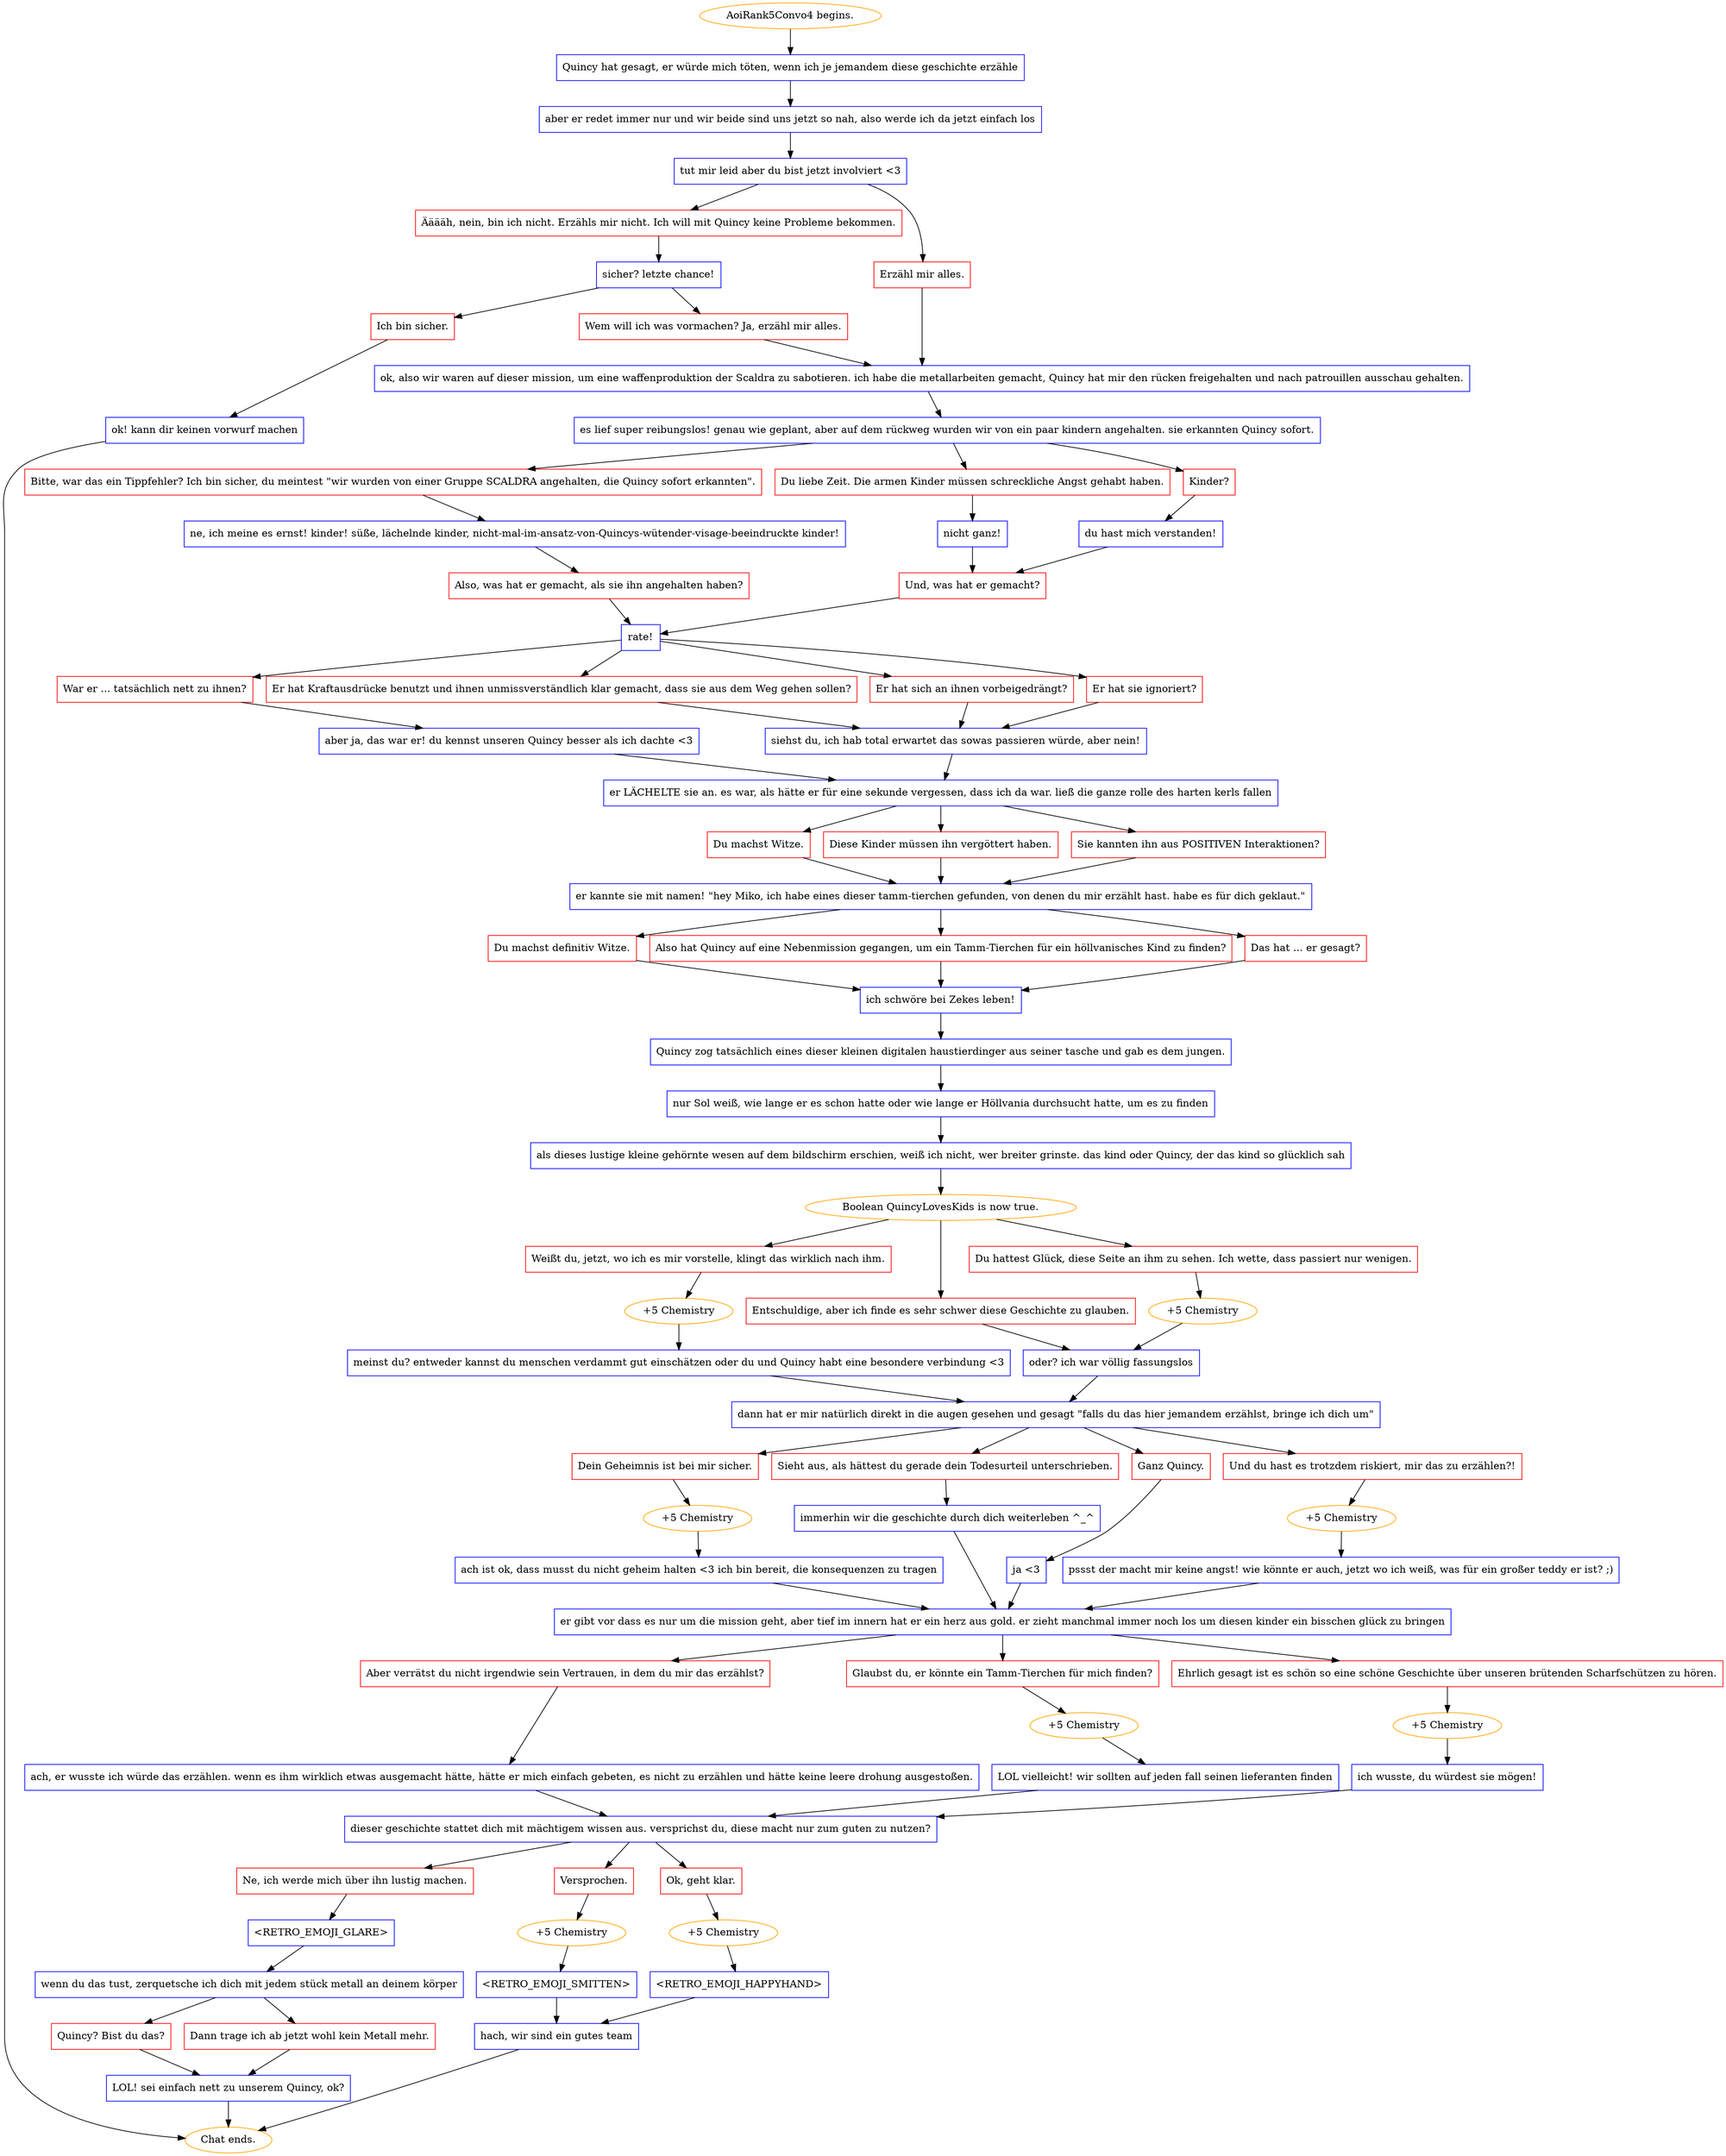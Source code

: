 digraph {
	"AoiRank5Convo4 begins." [color=orange];
		"AoiRank5Convo4 begins." -> j2923719859;
	j2923719859 [label="Quincy hat gesagt, er würde mich töten, wenn ich je jemandem diese geschichte erzähle",shape=box,color=blue];
		j2923719859 -> j1841321493;
	j1841321493 [label="aber er redet immer nur und wir beide sind uns jetzt so nah, also werde ich da jetzt einfach los",shape=box,color=blue];
		j1841321493 -> j4174291862;
	j4174291862 [label="tut mir leid aber du bist jetzt involviert <3",shape=box,color=blue];
		j4174291862 -> j715766766;
		j4174291862 -> j1593769984;
	j715766766 [label="Ääääh, nein, bin ich nicht. Erzähls mir nicht. Ich will mit Quincy keine Probleme bekommen.",shape=box,color=red];
		j715766766 -> j1032325410;
	j1593769984 [label="Erzähl mir alles.",shape=box,color=red];
		j1593769984 -> j3986900156;
	j1032325410 [label="sicher? letzte chance!",shape=box,color=blue];
		j1032325410 -> j206739581;
		j1032325410 -> j728427449;
	j3986900156 [label="ok, also wir waren auf dieser mission, um eine waffenproduktion der Scaldra zu sabotieren. ich habe die metallarbeiten gemacht, Quincy hat mir den rücken freigehalten und nach patrouillen ausschau gehalten.",shape=box,color=blue];
		j3986900156 -> j1103718716;
	j206739581 [label="Wem will ich was vormachen? Ja, erzähl mir alles.",shape=box,color=red];
		j206739581 -> j3986900156;
	j728427449 [label="Ich bin sicher.",shape=box,color=red];
		j728427449 -> j2665128695;
	j1103718716 [label="es lief super reibungslos! genau wie geplant, aber auf dem rückweg wurden wir von ein paar kindern angehalten. sie erkannten Quincy sofort.",shape=box,color=blue];
		j1103718716 -> j2802926809;
		j1103718716 -> j1870303776;
		j1103718716 -> j3591092678;
	j2665128695 [label="ok! kann dir keinen vorwurf machen",shape=box,color=blue];
		j2665128695 -> "Chat ends.";
	j2802926809 [label="Bitte, war das ein Tippfehler? Ich bin sicher, du meintest \"wir wurden von einer Gruppe SCALDRA angehalten, die Quincy sofort erkannten\".",shape=box,color=red];
		j2802926809 -> j3217044577;
	j1870303776 [label="Du liebe Zeit. Die armen Kinder müssen schreckliche Angst gehabt haben.",shape=box,color=red];
		j1870303776 -> j4258425373;
	j3591092678 [label="Kinder?",shape=box,color=red];
		j3591092678 -> j1992467541;
	"Chat ends." [color=orange];
	j3217044577 [label="ne, ich meine es ernst! kinder! süße, lächelnde kinder, nicht-mal-im-ansatz-von-Quincys-wütender-visage-beeindruckte kinder!",shape=box,color=blue];
		j3217044577 -> j2738320273;
	j4258425373 [label="nicht ganz!",shape=box,color=blue];
		j4258425373 -> j891384280;
	j1992467541 [label="du hast mich verstanden!",shape=box,color=blue];
		j1992467541 -> j891384280;
	j2738320273 [label="Also, was hat er gemacht, als sie ihn angehalten haben?",shape=box,color=red];
		j2738320273 -> j3445631921;
	j891384280 [label="Und, was hat er gemacht?",shape=box,color=red];
		j891384280 -> j3445631921;
	j3445631921 [label="rate!",shape=box,color=blue];
		j3445631921 -> j1752867791;
		j3445631921 -> j1668402392;
		j3445631921 -> j197688403;
		j3445631921 -> j2749062706;
	j1752867791 [label="Er hat Kraftausdrücke benutzt und ihnen unmissverständlich klar gemacht, dass sie aus dem Weg gehen sollen?",shape=box,color=red];
		j1752867791 -> j2909068650;
	j1668402392 [label="Er hat sich an ihnen vorbeigedrängt?",shape=box,color=red];
		j1668402392 -> j2909068650;
	j197688403 [label="Er hat sie ignoriert?",shape=box,color=red];
		j197688403 -> j2909068650;
	j2749062706 [label="War er ... tatsächlich nett zu ihnen?",shape=box,color=red];
		j2749062706 -> j4013925611;
	j2909068650 [label="siehst du, ich hab total erwartet das sowas passieren würde, aber nein!",shape=box,color=blue];
		j2909068650 -> j798315799;
	j4013925611 [label="aber ja, das war er! du kennst unseren Quincy besser als ich dachte <3",shape=box,color=blue];
		j4013925611 -> j798315799;
	j798315799 [label="er LÄCHELTE sie an. es war, als hätte er für eine sekunde vergessen, dass ich da war. ließ die ganze rolle des harten kerls fallen",shape=box,color=blue];
		j798315799 -> j1755773605;
		j798315799 -> j3911911474;
		j798315799 -> j3266957254;
	j1755773605 [label="Diese Kinder müssen ihn vergöttert haben.",shape=box,color=red];
		j1755773605 -> j1011182551;
	j3911911474 [label="Sie kannten ihn aus POSITIVEN Interaktionen?",shape=box,color=red];
		j3911911474 -> j1011182551;
	j3266957254 [label="Du machst Witze.",shape=box,color=red];
		j3266957254 -> j1011182551;
	j1011182551 [label="er kannte sie mit namen! \"hey Miko, ich habe eines dieser tamm-tierchen gefunden, von denen du mir erzählt hast. habe es für dich geklaut.\"",shape=box,color=blue];
		j1011182551 -> j1825282278;
		j1011182551 -> j1516964166;
		j1011182551 -> j2098082599;
	j1825282278 [label="Also hat Quincy auf eine Nebenmission gegangen, um ein Tamm-Tierchen für ein höllvanisches Kind zu finden?",shape=box,color=red];
		j1825282278 -> j1247716079;
	j1516964166 [label="Das hat ... er gesagt?",shape=box,color=red];
		j1516964166 -> j1247716079;
	j2098082599 [label="Du machst definitiv Witze.",shape=box,color=red];
		j2098082599 -> j1247716079;
	j1247716079 [label="ich schwöre bei Zekes leben!",shape=box,color=blue];
		j1247716079 -> j2726241202;
	j2726241202 [label="Quincy zog tatsächlich eines dieser kleinen digitalen haustierdinger aus seiner tasche und gab es dem jungen.",shape=box,color=blue];
		j2726241202 -> j2541448677;
	j2541448677 [label="nur Sol weiß, wie lange er es schon hatte oder wie lange er Höllvania durchsucht hatte, um es zu finden",shape=box,color=blue];
		j2541448677 -> j4046926066;
	j4046926066 [label="als dieses lustige kleine gehörnte wesen auf dem bildschirm erschien, weiß ich nicht, wer breiter grinste. das kind oder Quincy, der das kind so glücklich sah",shape=box,color=blue];
		j4046926066 -> j1788467663;
	j1788467663 [label="Boolean QuincyLovesKids is now true.",color=orange];
		j1788467663 -> j2901832264;
		j1788467663 -> j2951981462;
		j1788467663 -> j3631187812;
	j2901832264 [label="Weißt du, jetzt, wo ich es mir vorstelle, klingt das wirklich nach ihm.",shape=box,color=red];
		j2901832264 -> j4268915370;
	j2951981462 [label="Entschuldige, aber ich finde es sehr schwer diese Geschichte zu glauben.",shape=box,color=red];
		j2951981462 -> j4130370134;
	j3631187812 [label="Du hattest Glück, diese Seite an ihm zu sehen. Ich wette, dass passiert nur wenigen.",shape=box,color=red];
		j3631187812 -> j379297792;
	j4268915370 [label="+5 Chemistry",color=orange];
		j4268915370 -> j161220864;
	j4130370134 [label="oder? ich war völlig fassungslos",shape=box,color=blue];
		j4130370134 -> j1607953770;
	j379297792 [label="+5 Chemistry",color=orange];
		j379297792 -> j4130370134;
	j161220864 [label="meinst du? entweder kannst du menschen verdammt gut einschätzen oder du und Quincy habt eine besondere verbindung <3",shape=box,color=blue];
		j161220864 -> j1607953770;
	j1607953770 [label="dann hat er mir natürlich direkt in die augen gesehen und gesagt \"falls du das hier jemandem erzählst, bringe ich dich um\"",shape=box,color=blue];
		j1607953770 -> j363147952;
		j1607953770 -> j233760607;
		j1607953770 -> j3947918693;
		j1607953770 -> j2738198271;
	j363147952 [label="Ganz Quincy.",shape=box,color=red];
		j363147952 -> j2973168957;
	j233760607 [label="Und du hast es trotzdem riskiert, mir das zu erzählen?!",shape=box,color=red];
		j233760607 -> j1085405982;
	j3947918693 [label="Dein Geheimnis ist bei mir sicher.",shape=box,color=red];
		j3947918693 -> j2458319616;
	j2738198271 [label="Sieht aus, als hättest du gerade dein Todesurteil unterschrieben.",shape=box,color=red];
		j2738198271 -> j3904310687;
	j2973168957 [label="ja <3",shape=box,color=blue];
		j2973168957 -> j1218688239;
	j1085405982 [label="+5 Chemistry",color=orange];
		j1085405982 -> j260156938;
	j2458319616 [label="+5 Chemistry",color=orange];
		j2458319616 -> j2837936585;
	j3904310687 [label="immerhin wir die geschichte durch dich weiterleben ^_^",shape=box,color=blue];
		j3904310687 -> j1218688239;
	j1218688239 [label="er gibt vor dass es nur um die mission geht, aber tief im innern hat er ein herz aus gold. er zieht manchmal immer noch los um diesen kinder ein bisschen glück zu bringen",shape=box,color=blue];
		j1218688239 -> j1591229961;
		j1218688239 -> j1342059119;
		j1218688239 -> j3439713039;
	j260156938 [label="pssst der macht mir keine angst! wie könnte er auch, jetzt wo ich weiß, was für ein großer teddy er ist? ;)",shape=box,color=blue];
		j260156938 -> j1218688239;
	j2837936585 [label="ach ist ok, dass musst du nicht geheim halten <3 ich bin bereit, die konsequenzen zu tragen",shape=box,color=blue];
		j2837936585 -> j1218688239;
	j1591229961 [label="Glaubst du, er könnte ein Tamm-Tierchen für mich finden?",shape=box,color=red];
		j1591229961 -> j3794081371;
	j1342059119 [label="Ehrlich gesagt ist es schön so eine schöne Geschichte über unseren brütenden Scharfschützen zu hören.",shape=box,color=red];
		j1342059119 -> j4044005220;
	j3439713039 [label="Aber verrätst du nicht irgendwie sein Vertrauen, in dem du mir das erzählst?",shape=box,color=red];
		j3439713039 -> j861017314;
	j3794081371 [label="+5 Chemistry",color=orange];
		j3794081371 -> j2648453783;
	j4044005220 [label="+5 Chemistry",color=orange];
		j4044005220 -> j2046925063;
	j861017314 [label="ach, er wusste ich würde das erzählen. wenn es ihm wirklich etwas ausgemacht hätte, hätte er mich einfach gebeten, es nicht zu erzählen und hätte keine leere drohung ausgestoßen.",shape=box,color=blue];
		j861017314 -> j3302824227;
	j2648453783 [label="LOL vielleicht! wir sollten auf jeden fall seinen lieferanten finden",shape=box,color=blue];
		j2648453783 -> j3302824227;
	j2046925063 [label="ich wusste, du würdest sie mögen!",shape=box,color=blue];
		j2046925063 -> j3302824227;
	j3302824227 [label="dieser geschichte stattet dich mit mächtigem wissen aus. versprichst du, diese macht nur zum guten zu nutzen?",shape=box,color=blue];
		j3302824227 -> j711043001;
		j3302824227 -> j363231646;
		j3302824227 -> j4088668695;
	j711043001 [label="Ok, geht klar.",shape=box,color=red];
		j711043001 -> j2409079496;
	j363231646 [label="Versprochen.",shape=box,color=red];
		j363231646 -> j402936297;
	j4088668695 [label="Ne, ich werde mich über ihn lustig machen.",shape=box,color=red];
		j4088668695 -> j2036766313;
	j2409079496 [label="+5 Chemistry",color=orange];
		j2409079496 -> j857621673;
	j402936297 [label="+5 Chemistry",color=orange];
		j402936297 -> j4038368111;
	j2036766313 [label="<RETRO_EMOJI_GLARE>",shape=box,color=blue];
		j2036766313 -> j2605838503;
	j857621673 [label="<RETRO_EMOJI_HAPPYHAND>",shape=box,color=blue];
		j857621673 -> j3869591218;
	j4038368111 [label="<RETRO_EMOJI_SMITTEN>",shape=box,color=blue];
		j4038368111 -> j3869591218;
	j2605838503 [label="wenn du das tust, zerquetsche ich dich mit jedem stück metall an deinem körper",shape=box,color=blue];
		j2605838503 -> j429743214;
		j2605838503 -> j3512974829;
	j3869591218 [label="hach, wir sind ein gutes team",shape=box,color=blue];
		j3869591218 -> "Chat ends.";
	j429743214 [label="Quincy? Bist du das?",shape=box,color=red];
		j429743214 -> j2028348229;
	j3512974829 [label="Dann trage ich ab jetzt wohl kein Metall mehr.",shape=box,color=red];
		j3512974829 -> j2028348229;
	j2028348229 [label="LOL! sei einfach nett zu unserem Quincy, ok?",shape=box,color=blue];
		j2028348229 -> "Chat ends.";
}
